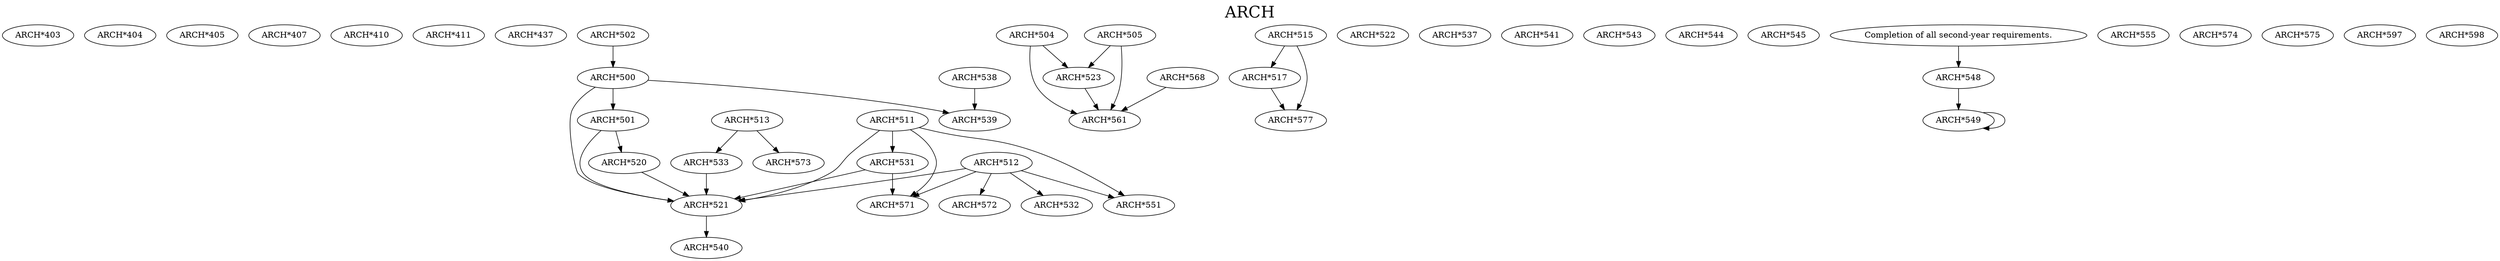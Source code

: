 digraph ARCH {
labelloc = "t";
label = "ARCH"
fontsize = 27;
"ARCH*403"
"ARCH*404"
"ARCH*405"
"ARCH*407"
"ARCH*410"
"ARCH*411"
"ARCH*437"
"ARCH*502" -> "ARCH*500" [style=solid]
"ARCH*500" -> "ARCH*501" [style=solid]
"ARCH*504"
"ARCH*505"
"ARCH*511"
"ARCH*512"
"ARCH*513"
"ARCH*515"
"ARCH*515" -> "ARCH*517" [style=solid]
"ARCH*501" -> "ARCH*520" [style=solid]
"ARCH*500" -> "ARCH*521"
"ARCH*501" -> "ARCH*521"
"ARCH*520" -> "ARCH*521"
"ARCH*511" -> "ARCH*521"
"ARCH*512" -> "ARCH*521"
"ARCH*531" -> "ARCH*521"
"ARCH*533" -> "ARCH*521"
"ARCH*522"
"ARCH*504" -> "ARCH*523"
"ARCH*505" -> "ARCH*523"
"ARCH*511" -> "ARCH*531" [style=solid]
"ARCH*512" -> "ARCH*532" [style=solid]
"ARCH*513" -> "ARCH*533" [style=solid]
"ARCH*537"
"ARCH*538"
"ARCH*500" -> "ARCH*539"
"ARCH*538" -> "ARCH*539"
"ARCH*521" -> "ARCH*540" [style=solid]
"ARCH*541"
"ARCH*543"
"ARCH*544"
"ARCH*545"
"Completion of all second-year requirements." -> "ARCH*548" [style=solid]
"ARCH*548" -> "ARCH*549" [style=solid]
"ARCH*549" -> "ARCH*549" [style=solid]
"ARCH*511" -> "ARCH*551"
"ARCH*512" -> "ARCH*551"
"ARCH*555"
"ARCH*504" -> "ARCH*561"
"ARCH*505" -> "ARCH*561"
"ARCH*523" -> "ARCH*561"
"ARCH*568" -> "ARCH*561"
"ARCH*511" -> "ARCH*571"
"ARCH*512" -> "ARCH*571"
"ARCH*531" -> "ARCH*571"
"ARCH*512" -> "ARCH*572" [style=solid]
"ARCH*513" -> "ARCH*573" [style=solid]
"ARCH*574"
"ARCH*575"
"ARCH*515" -> "ARCH*577"
"ARCH*517" -> "ARCH*577"
"ARCH*597"
"ARCH*598"
}
